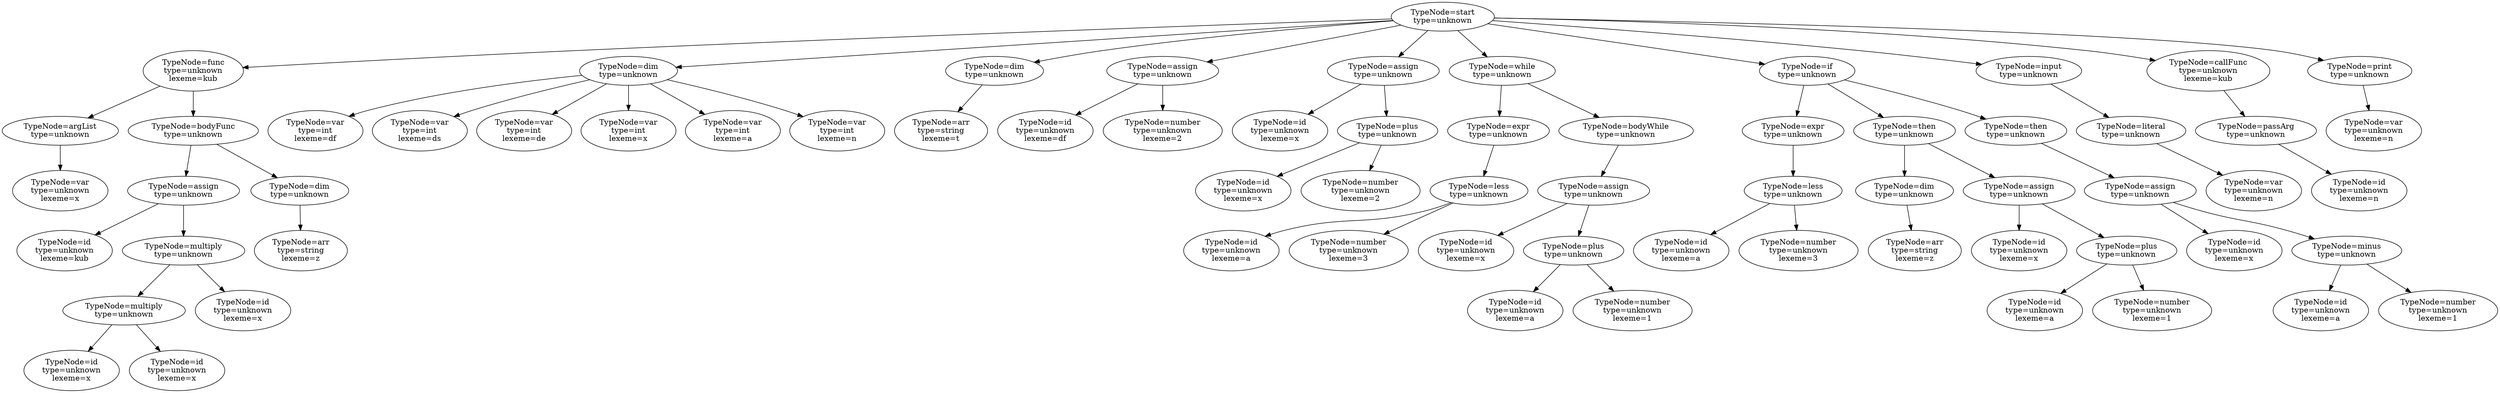 digraph {
	"node1" [label="TypeNode=start\ntype=unknown"]
	"node1" -> "node2"
	"node2" [label="TypeNode=func\ntype=unknown\nlexeme=kub"]
	"node2" -> "node3"
	"node3" [label="TypeNode=argList\ntype=unknown"]
	"node3" -> "node4"
	"node4" [label="TypeNode=var\ntype=unknown\nlexeme=x"]
	"node2" -> "node5"
	"node5" [label="TypeNode=bodyFunc\ntype=unknown"]
	"node5" -> "node7"
	"node7" [label="TypeNode=assign\ntype=unknown"]
	"node7" -> "node6"
	"node6" [label="TypeNode=id\ntype=unknown\nlexeme=kub"]
	"node7" -> "node11"
	"node11" [label="TypeNode=multiply\ntype=unknown"]
	"node11" -> "node9"
	"node9" [label="TypeNode=multiply\ntype=unknown"]
	"node9" -> "node8"
	"node8" [label="TypeNode=id\ntype=unknown\nlexeme=x"]
	"node9" -> "node10"
	"node10" [label="TypeNode=id\ntype=unknown\nlexeme=x"]
	"node11" -> "node12"
	"node12" [label="TypeNode=id\ntype=unknown\nlexeme=x"]
	"node5" -> "node13"
	"node13" [label="TypeNode=dim\ntype=unknown"]
	"node13" -> "node14"
	"node14" [label="TypeNode=arr\ntype=string\nlexeme=z"]
	"node1" -> "node15"
	"node15" [label="TypeNode=dim\ntype=unknown"]
	"node15" -> "node16"
	"node16" [label="TypeNode=var\ntype=int\nlexeme=df"]
	"node15" -> "node17"
	"node17" [label="TypeNode=var\ntype=int\nlexeme=ds"]
	"node15" -> "node18"
	"node18" [label="TypeNode=var\ntype=int\nlexeme=de"]
	"node15" -> "node19"
	"node19" [label="TypeNode=var\ntype=int\nlexeme=x"]
	"node15" -> "node20"
	"node20" [label="TypeNode=var\ntype=int\nlexeme=a"]
	"node15" -> "node21"
	"node21" [label="TypeNode=var\ntype=int\nlexeme=n"]
	"node1" -> "node22"
	"node22" [label="TypeNode=dim\ntype=unknown"]
	"node22" -> "node23"
	"node23" [label="TypeNode=arr\ntype=string\nlexeme=t"]
	"node1" -> "node25"
	"node25" [label="TypeNode=assign\ntype=unknown"]
	"node25" -> "node24"
	"node24" [label="TypeNode=id\ntype=unknown\nlexeme=df"]
	"node25" -> "node26"
	"node26" [label="TypeNode=number\ntype=unknown\nlexeme=2"]
	"node1" -> "node28"
	"node28" [label="TypeNode=assign\ntype=unknown"]
	"node28" -> "node27"
	"node27" [label="TypeNode=id\ntype=unknown\nlexeme=x"]
	"node28" -> "node30"
	"node30" [label="TypeNode=plus\ntype=unknown"]
	"node30" -> "node29"
	"node29" [label="TypeNode=id\ntype=unknown\nlexeme=x"]
	"node30" -> "node31"
	"node31" [label="TypeNode=number\ntype=unknown\nlexeme=2"]
	"node1" -> "node32"
	"node32" [label="TypeNode=while\ntype=unknown"]
	"node32" -> "node33"
	"node33" [label="TypeNode=expr\ntype=unknown"]
	"node33" -> "node35"
	"node35" [label="TypeNode=less\ntype=unknown"]
	"node35" -> "node34"
	"node34" [label="TypeNode=id\ntype=unknown\nlexeme=a"]
	"node35" -> "node36"
	"node36" [label="TypeNode=number\ntype=unknown\nlexeme=3"]
	"node32" -> "node37"
	"node37" [label="TypeNode=bodyWhile\ntype=unknown"]
	"node37" -> "node39"
	"node39" [label="TypeNode=assign\ntype=unknown"]
	"node39" -> "node38"
	"node38" [label="TypeNode=id\ntype=unknown\nlexeme=x"]
	"node39" -> "node41"
	"node41" [label="TypeNode=plus\ntype=unknown"]
	"node41" -> "node40"
	"node40" [label="TypeNode=id\ntype=unknown\nlexeme=a"]
	"node41" -> "node42"
	"node42" [label="TypeNode=number\ntype=unknown\nlexeme=1"]
	"node1" -> "node43"
	"node43" [label="TypeNode=if\ntype=unknown"]
	"node43" -> "node44"
	"node44" [label="TypeNode=expr\ntype=unknown"]
	"node44" -> "node46"
	"node46" [label="TypeNode=less\ntype=unknown"]
	"node46" -> "node45"
	"node45" [label="TypeNode=id\ntype=unknown\nlexeme=a"]
	"node46" -> "node47"
	"node47" [label="TypeNode=number\ntype=unknown\nlexeme=3"]
	"node43" -> "node48"
	"node48" [label="TypeNode=then\ntype=unknown"]
	"node48" -> "node49"
	"node49" [label="TypeNode=dim\ntype=unknown"]
	"node49" -> "node50"
	"node50" [label="TypeNode=arr\ntype=string\nlexeme=z"]
	"node48" -> "node52"
	"node52" [label="TypeNode=assign\ntype=unknown"]
	"node52" -> "node51"
	"node51" [label="TypeNode=id\ntype=unknown\nlexeme=x"]
	"node52" -> "node54"
	"node54" [label="TypeNode=plus\ntype=unknown"]
	"node54" -> "node53"
	"node53" [label="TypeNode=id\ntype=unknown\nlexeme=a"]
	"node54" -> "node55"
	"node55" [label="TypeNode=number\ntype=unknown\nlexeme=1"]
	"node43" -> "node56"
	"node56" [label="TypeNode=then\ntype=unknown"]
	"node56" -> "node58"
	"node58" [label="TypeNode=assign\ntype=unknown"]
	"node58" -> "node57"
	"node57" [label="TypeNode=id\ntype=unknown\nlexeme=x"]
	"node58" -> "node60"
	"node60" [label="TypeNode=minus\ntype=unknown"]
	"node60" -> "node59"
	"node59" [label="TypeNode=id\ntype=unknown\nlexeme=a"]
	"node60" -> "node61"
	"node61" [label="TypeNode=number\ntype=unknown\nlexeme=1"]
	"node1" -> "node62"
	"node62" [label="TypeNode=input\ntype=unknown"]
	"node62" -> "node63"
	"node63" [label="TypeNode=literal\ntype=unknown"]
	"node63" -> "node64"
	"node64" [label="TypeNode=var\ntype=unknown\nlexeme=n"]
	"node1" -> "node65"
	"node65" [label="TypeNode=callFunc\ntype=unknown\nlexeme=kub"]
	"node65" -> "node66"
	"node66" [label="TypeNode=passArg\ntype=unknown"]
	"node66" -> "node67"
	"node67" [label="TypeNode=id\ntype=unknown\nlexeme=n"]
	"node1" -> "node68"
	"node68" [label="TypeNode=print\ntype=unknown"]
	"node68" -> "node69"
	"node69" [label="TypeNode=var\ntype=unknown\nlexeme=n"]
}
